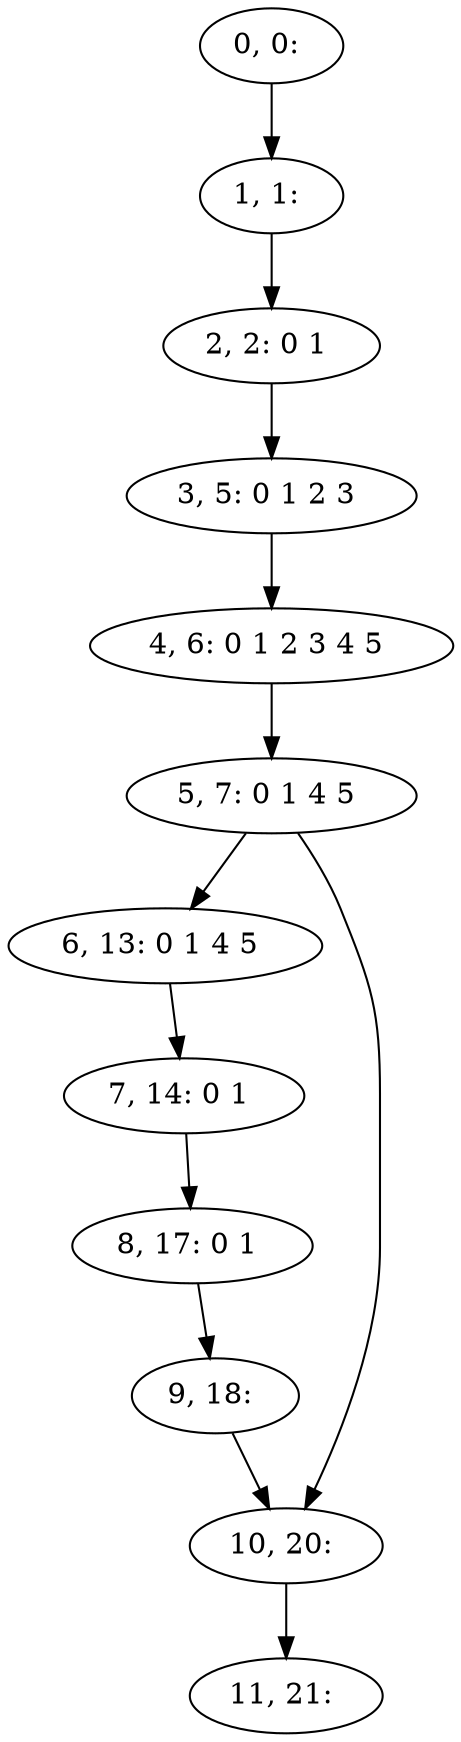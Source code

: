 digraph G {
0[label="0, 0: "];
1[label="1, 1: "];
2[label="2, 2: 0 1 "];
3[label="3, 5: 0 1 2 3 "];
4[label="4, 6: 0 1 2 3 4 5 "];
5[label="5, 7: 0 1 4 5 "];
6[label="6, 13: 0 1 4 5 "];
7[label="7, 14: 0 1 "];
8[label="8, 17: 0 1 "];
9[label="9, 18: "];
10[label="10, 20: "];
11[label="11, 21: "];
0->1 ;
1->2 ;
2->3 ;
3->4 ;
4->5 ;
5->6 ;
5->10 ;
6->7 ;
7->8 ;
8->9 ;
9->10 ;
10->11 ;
}
